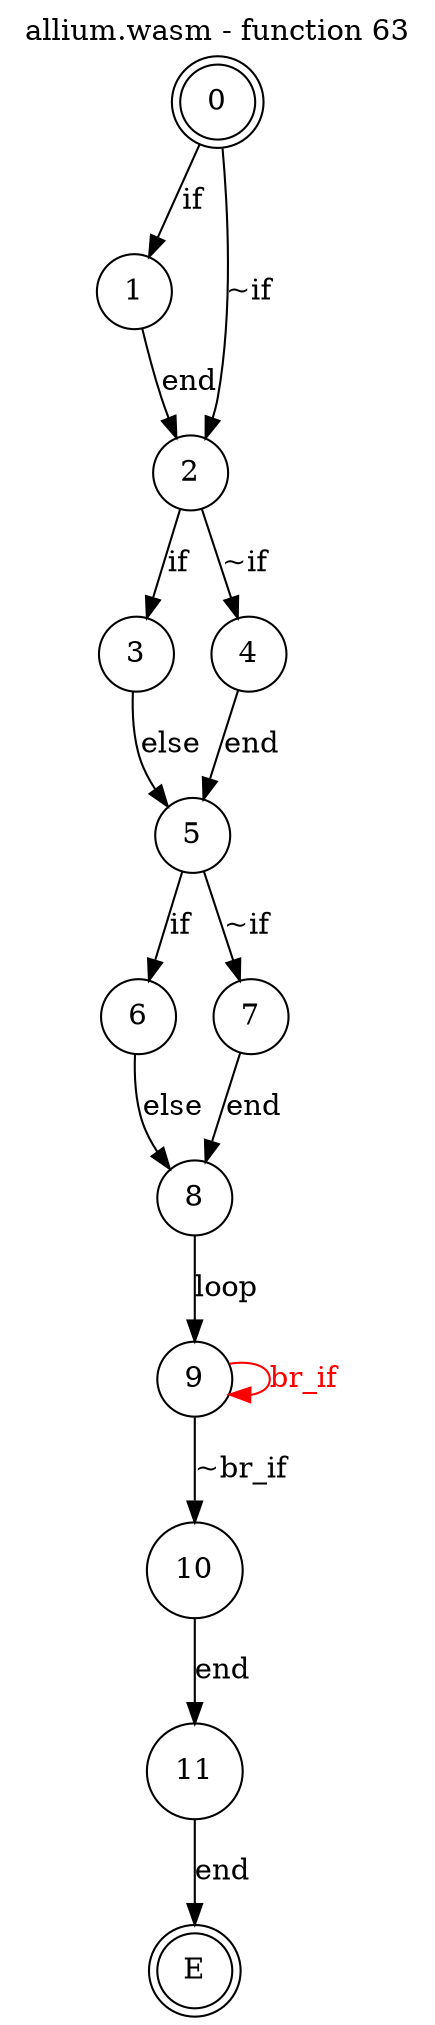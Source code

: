 digraph finite_state_machine {
    label = "allium.wasm - function 63"
    labelloc =  t
    labelfontsize = 16
    labelfontcolor = black
    labelfontname = "Helvetica"
    node [shape = doublecircle]; 0 E ;
    node [shape = circle];
    0 -> 1[label="if"];
    0 -> 2[label="~if"];
    1 -> 2[label="end"];
    2 -> 3[label="if"];
    2 -> 4[label="~if"];
    3 -> 5[label="else"];
    4 -> 5[label="end"];
    5 -> 6[label="if"];
    5 -> 7[label="~if"];
    6 -> 8[label="else"];
    7 -> 8[label="end"];
    8 -> 9[label="loop"];
    9 -> 10[label="~br_if"];
    9 -> 9[color="red" fontcolor="red" label="br_if"];
    10 -> 11[label="end"];
    11 -> E[label="end"];
}
